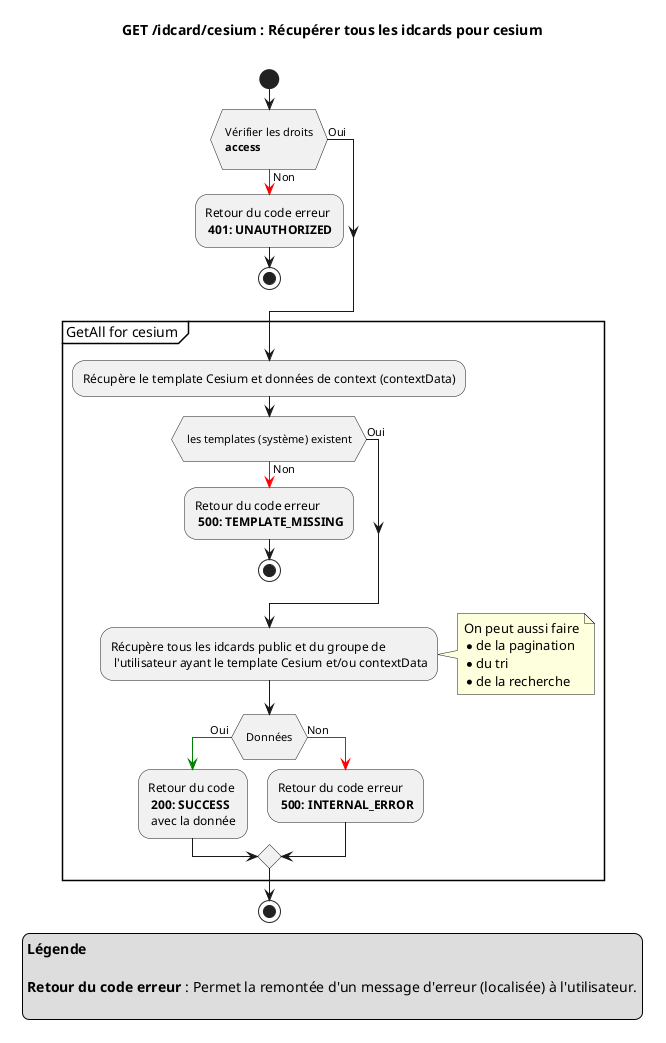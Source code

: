 @startuml

title
GET **/idcard/cesium** : Récupérer tous les idcards pour cesium

end title

start
if ( \n Vérifier les droits \n **access** \n)
    -[#red]-> Non ;
    -Retour du code erreur \n **401: UNAUTHORIZED**
    stop
else (Oui)
endif


partition "GetAll for cesium " {
    -Récupère le template Cesium et données de context (contextData)
    if ( \n les templates (système) existent \n )
        -[#red]-> Non ;
        -Retour du code erreur \n **500: TEMPLATE_MISSING**
        stop
    else (Oui)
    endif
    -Récupère tous les idcards public et du groupe de \n l'utilisateur ayant le template Cesium et/ou contextData
    note right
    On peut aussi faire
    * de la pagination
    * du tri
    * de la recherche
    endnote

    if ( \n Données \n )
        -[#green]-> Oui ;
        -Retour du code \n **200: SUCCESS** \n avec la donnée
    else
        -[#red]-> Non ;
        -Retour du code erreur \n **500: INTERNAL_ERROR**
    endif
}
stop



legend 
**Légende**

**Retour du code erreur** : Permet la remontée d'un message d'erreur (localisée) à l'utilisateur.

endlegend

@enduml
